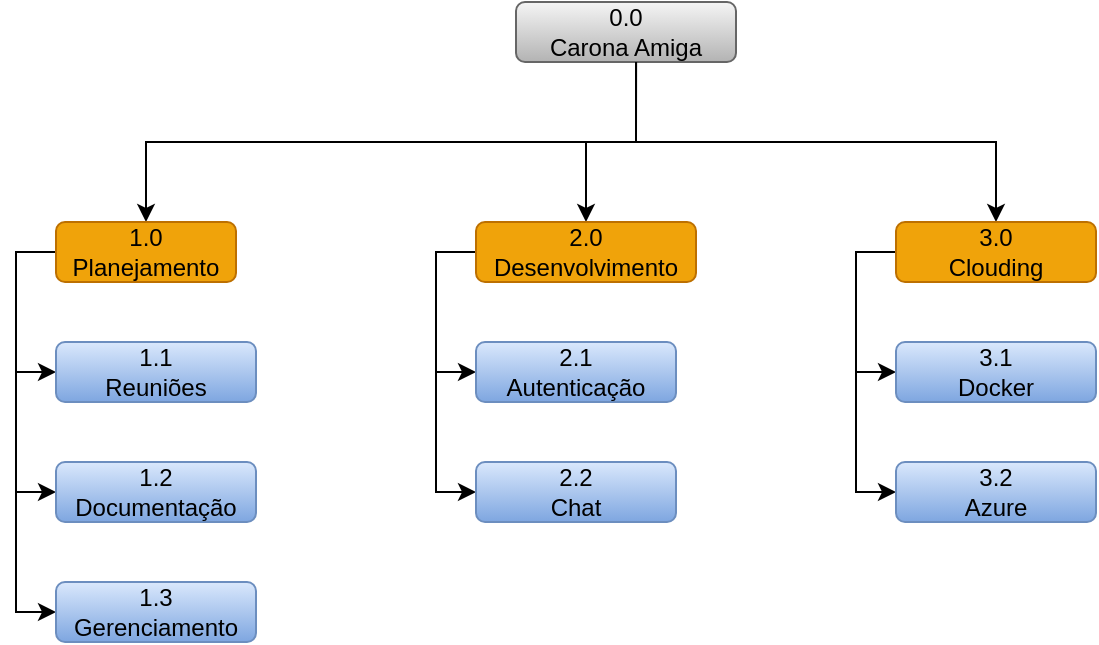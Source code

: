 <mxfile version="20.5.1" type="github"><diagram id="404eWSXGiVwv__f5Z0BY" name="Page-1"><mxGraphModel dx="800" dy="492" grid="1" gridSize="10" guides="1" tooltips="1" connect="1" arrows="1" fold="1" page="1" pageScale="1" pageWidth="850" pageHeight="1100" math="0" shadow="0"><root><mxCell id="0"/><mxCell id="1" parent="0"/><mxCell id="QXuSJk9ehEVPMkDH824Q-24" style="edgeStyle=orthogonalEdgeStyle;rounded=0;orthogonalLoop=1;jettySize=auto;html=1;entryX=0.5;entryY=0;entryDx=0;entryDy=0;" parent="1" source="QXuSJk9ehEVPMkDH824Q-1" target="QXuSJk9ehEVPMkDH824Q-5" edge="1"><mxGeometry relative="1" as="geometry"><Array as="points"><mxPoint x="390" y="80"/><mxPoint x="570" y="80"/></Array></mxGeometry></mxCell><mxCell id="QXuSJk9ehEVPMkDH824Q-1" value="0.0 &lt;br&gt;Carona Amiga" style="rounded=1;whiteSpace=wrap;html=1;fillColor=#f5f5f5;gradientColor=#b3b3b3;strokeColor=#666666;" parent="1" vertex="1"><mxGeometry x="330" y="10" width="110" height="30" as="geometry"/></mxCell><mxCell id="QXuSJk9ehEVPMkDH824Q-22" style="edgeStyle=orthogonalEdgeStyle;rounded=0;orthogonalLoop=1;jettySize=auto;html=1;entryX=0.5;entryY=0;entryDx=0;entryDy=0;" parent="1" target="QXuSJk9ehEVPMkDH824Q-3" edge="1"><mxGeometry relative="1" as="geometry"><mxPoint x="390.029" y="40" as="sourcePoint"/><Array as="points"><mxPoint x="390" y="80"/><mxPoint x="145" y="80"/></Array></mxGeometry></mxCell><mxCell id="QXuSJk9ehEVPMkDH824Q-23" style="edgeStyle=orthogonalEdgeStyle;rounded=0;orthogonalLoop=1;jettySize=auto;html=1;entryX=0.5;entryY=0;entryDx=0;entryDy=0;" parent="1" target="QXuSJk9ehEVPMkDH824Q-4" edge="1"><mxGeometry relative="1" as="geometry"><mxPoint x="390.029" y="40" as="sourcePoint"/><Array as="points"><mxPoint x="390" y="80"/><mxPoint x="365" y="80"/></Array></mxGeometry></mxCell><mxCell id="QXuSJk9ehEVPMkDH824Q-15" style="edgeStyle=orthogonalEdgeStyle;rounded=0;orthogonalLoop=1;jettySize=auto;html=1;entryX=0;entryY=0.5;entryDx=0;entryDy=0;exitX=0;exitY=0.5;exitDx=0;exitDy=0;" parent="1" source="QXuSJk9ehEVPMkDH824Q-3" target="QXuSJk9ehEVPMkDH824Q-6" edge="1"><mxGeometry relative="1" as="geometry"><Array as="points"><mxPoint x="80" y="135"/><mxPoint x="80" y="195"/></Array></mxGeometry></mxCell><mxCell id="QXuSJk9ehEVPMkDH824Q-16" style="edgeStyle=orthogonalEdgeStyle;rounded=0;orthogonalLoop=1;jettySize=auto;html=1;entryX=0;entryY=0.5;entryDx=0;entryDy=0;" parent="1" source="QXuSJk9ehEVPMkDH824Q-3" target="QXuSJk9ehEVPMkDH824Q-7" edge="1"><mxGeometry relative="1" as="geometry"><Array as="points"><mxPoint x="80" y="135"/><mxPoint x="80" y="255"/></Array></mxGeometry></mxCell><mxCell id="QXuSJk9ehEVPMkDH824Q-21" style="edgeStyle=orthogonalEdgeStyle;rounded=0;orthogonalLoop=1;jettySize=auto;html=1;entryX=0;entryY=0.5;entryDx=0;entryDy=0;" parent="1" source="QXuSJk9ehEVPMkDH824Q-3" target="QXuSJk9ehEVPMkDH824Q-8" edge="1"><mxGeometry relative="1" as="geometry"><Array as="points"><mxPoint x="80" y="135"/><mxPoint x="80" y="315"/></Array></mxGeometry></mxCell><mxCell id="QXuSJk9ehEVPMkDH824Q-3" value="1.0 Planejamento" style="rounded=1;whiteSpace=wrap;html=1;fillColor=#f0a30a;fontColor=#000000;strokeColor=#BD7000;" parent="1" vertex="1"><mxGeometry x="100" y="120" width="90" height="30" as="geometry"/></mxCell><mxCell id="QXuSJk9ehEVPMkDH824Q-25" style="edgeStyle=orthogonalEdgeStyle;rounded=0;orthogonalLoop=1;jettySize=auto;html=1;entryX=0;entryY=0.5;entryDx=0;entryDy=0;" parent="1" source="QXuSJk9ehEVPMkDH824Q-4" target="QXuSJk9ehEVPMkDH824Q-10" edge="1"><mxGeometry relative="1" as="geometry"><Array as="points"><mxPoint x="290" y="135"/><mxPoint x="290" y="195"/></Array></mxGeometry></mxCell><mxCell id="QXuSJk9ehEVPMkDH824Q-26" style="edgeStyle=orthogonalEdgeStyle;rounded=0;orthogonalLoop=1;jettySize=auto;html=1;entryX=0;entryY=0.5;entryDx=0;entryDy=0;" parent="1" source="QXuSJk9ehEVPMkDH824Q-4" target="QXuSJk9ehEVPMkDH824Q-11" edge="1"><mxGeometry relative="1" as="geometry"><Array as="points"><mxPoint x="290" y="135"/><mxPoint x="290" y="255"/></Array></mxGeometry></mxCell><mxCell id="QXuSJk9ehEVPMkDH824Q-4" value="2.0 Desenvolvimento" style="rounded=1;whiteSpace=wrap;html=1;fillColor=#f0a30a;fontColor=#000000;strokeColor=#BD7000;" parent="1" vertex="1"><mxGeometry x="310" y="120" width="110" height="30" as="geometry"/></mxCell><mxCell id="QXuSJk9ehEVPMkDH824Q-27" style="edgeStyle=orthogonalEdgeStyle;rounded=0;orthogonalLoop=1;jettySize=auto;html=1;entryX=0;entryY=0.5;entryDx=0;entryDy=0;" parent="1" source="QXuSJk9ehEVPMkDH824Q-5" target="QXuSJk9ehEVPMkDH824Q-12" edge="1"><mxGeometry relative="1" as="geometry"><Array as="points"><mxPoint x="500" y="135"/><mxPoint x="500" y="195"/></Array></mxGeometry></mxCell><mxCell id="QXuSJk9ehEVPMkDH824Q-28" style="edgeStyle=orthogonalEdgeStyle;rounded=0;orthogonalLoop=1;jettySize=auto;html=1;entryX=0;entryY=0.5;entryDx=0;entryDy=0;" parent="1" source="QXuSJk9ehEVPMkDH824Q-5" target="QXuSJk9ehEVPMkDH824Q-13" edge="1"><mxGeometry relative="1" as="geometry"><Array as="points"><mxPoint x="500" y="135"/><mxPoint x="500" y="255"/></Array></mxGeometry></mxCell><mxCell id="QXuSJk9ehEVPMkDH824Q-5" value="3.0&lt;br&gt;Clouding" style="rounded=1;whiteSpace=wrap;html=1;fillColor=#f0a30a;fontColor=#000000;strokeColor=#BD7000;" parent="1" vertex="1"><mxGeometry x="520" y="120" width="100" height="30" as="geometry"/></mxCell><mxCell id="QXuSJk9ehEVPMkDH824Q-6" value="1.1&lt;br&gt;Reuniões" style="rounded=1;whiteSpace=wrap;html=1;fillColor=#dae8fc;strokeColor=#6c8ebf;gradientColor=#7ea6e0;" parent="1" vertex="1"><mxGeometry x="100" y="180" width="100" height="30" as="geometry"/></mxCell><mxCell id="QXuSJk9ehEVPMkDH824Q-7" value="1.2&lt;br&gt;Documentação" style="rounded=1;whiteSpace=wrap;html=1;fillColor=#dae8fc;gradientColor=#7ea6e0;strokeColor=#6c8ebf;" parent="1" vertex="1"><mxGeometry x="100" y="240" width="100" height="30" as="geometry"/></mxCell><mxCell id="QXuSJk9ehEVPMkDH824Q-8" value="1.3 &lt;br&gt;Gerenciamento" style="rounded=1;whiteSpace=wrap;html=1;fillColor=#dae8fc;gradientColor=#7ea6e0;strokeColor=#6c8ebf;" parent="1" vertex="1"><mxGeometry x="100" y="300" width="100" height="30" as="geometry"/></mxCell><mxCell id="QXuSJk9ehEVPMkDH824Q-10" value="2.1 &lt;br&gt;Autenticação" style="rounded=1;whiteSpace=wrap;html=1;fillColor=#dae8fc;gradientColor=#7ea6e0;strokeColor=#6c8ebf;" parent="1" vertex="1"><mxGeometry x="310" y="180" width="100" height="30" as="geometry"/></mxCell><mxCell id="QXuSJk9ehEVPMkDH824Q-11" value="2.2 &lt;br&gt;Chat" style="rounded=1;whiteSpace=wrap;html=1;fillColor=#dae8fc;gradientColor=#7ea6e0;strokeColor=#6c8ebf;" parent="1" vertex="1"><mxGeometry x="310" y="240" width="100" height="30" as="geometry"/></mxCell><mxCell id="QXuSJk9ehEVPMkDH824Q-12" value="3.1 &lt;br&gt;Docker" style="rounded=1;whiteSpace=wrap;html=1;fillColor=#dae8fc;gradientColor=#7ea6e0;strokeColor=#6c8ebf;" parent="1" vertex="1"><mxGeometry x="520" y="180" width="100" height="30" as="geometry"/></mxCell><mxCell id="QXuSJk9ehEVPMkDH824Q-13" value="3.2 &lt;br&gt;Azure" style="rounded=1;whiteSpace=wrap;html=1;fillColor=#dae8fc;gradientColor=#7ea6e0;strokeColor=#6c8ebf;" parent="1" vertex="1"><mxGeometry x="520" y="240" width="100" height="30" as="geometry"/></mxCell></root></mxGraphModel></diagram></mxfile>